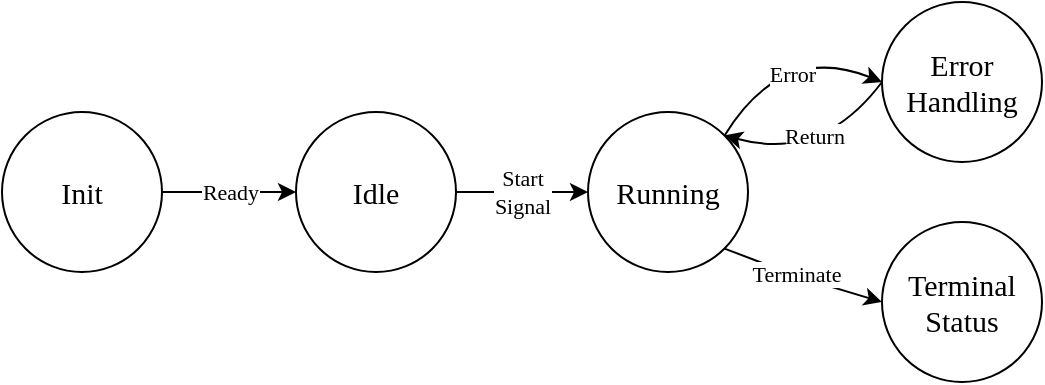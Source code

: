 <mxfile version="26.2.13">
  <diagram name="Page-1" id="h1aXrm5FS_1oXh-nC2EY">
    <mxGraphModel dx="440" dy="298" grid="1" gridSize="10" guides="1" tooltips="1" connect="1" arrows="1" fold="1" page="1" pageScale="1" pageWidth="850" pageHeight="1100" math="0" shadow="0">
      <root>
        <mxCell id="0" />
        <mxCell id="1" parent="0" />
        <mxCell id="lKuLbumpar8D76JXmIPF-4" value="&lt;span&gt;Running&lt;/span&gt;" style="ellipse;whiteSpace=wrap;html=1;aspect=fixed;fontFamily=Times New Roman;fontSize=15;" vertex="1" parent="1">
          <mxGeometry x="393" y="235" width="80" height="80" as="geometry" />
        </mxCell>
        <mxCell id="lKuLbumpar8D76JXmIPF-5" value="&lt;span&gt;Idle&lt;/span&gt;" style="ellipse;whiteSpace=wrap;html=1;aspect=fixed;fontSize=15;fontFamily=Times New Roman;" vertex="1" parent="1">
          <mxGeometry x="247" y="235" width="80" height="80" as="geometry" />
        </mxCell>
        <mxCell id="lKuLbumpar8D76JXmIPF-6" value="&lt;span&gt;Init&lt;/span&gt;" style="ellipse;whiteSpace=wrap;html=1;aspect=fixed;fontSize=15;fontFamily=Times New Roman;" vertex="1" parent="1">
          <mxGeometry x="100" y="235" width="80" height="80" as="geometry" />
        </mxCell>
        <mxCell id="lKuLbumpar8D76JXmIPF-2" value="&lt;font&gt;Error&lt;/font&gt;&lt;div&gt;&lt;font&gt;Handling&lt;/font&gt;&lt;/div&gt;" style="ellipse;whiteSpace=wrap;html=1;aspect=fixed;fontFamily=Times New Roman;fontSize=15;" vertex="1" parent="1">
          <mxGeometry x="540" y="180" width="80" height="80" as="geometry" />
        </mxCell>
        <mxCell id="lKuLbumpar8D76JXmIPF-3" value="&lt;span&gt;Terminal&lt;/span&gt;&lt;div&gt;&lt;span&gt;Status&lt;/span&gt;&lt;/div&gt;" style="ellipse;whiteSpace=wrap;html=1;aspect=fixed;fontFamily=Times New Roman;fontSize=15;" vertex="1" parent="1">
          <mxGeometry x="540" y="290" width="80" height="80" as="geometry" />
        </mxCell>
        <mxCell id="lKuLbumpar8D76JXmIPF-10" value="" style="endArrow=classic;html=1;rounded=0;exitX=1;exitY=0.5;exitDx=0;exitDy=0;entryX=0;entryY=0.5;entryDx=0;entryDy=0;" edge="1" parent="1" source="lKuLbumpar8D76JXmIPF-6" target="lKuLbumpar8D76JXmIPF-5">
          <mxGeometry relative="1" as="geometry">
            <mxPoint x="180" y="360" as="sourcePoint" />
            <mxPoint x="280" y="360" as="targetPoint" />
          </mxGeometry>
        </mxCell>
        <mxCell id="lKuLbumpar8D76JXmIPF-11" value="Ready" style="edgeLabel;resizable=0;html=1;;align=center;verticalAlign=middle;fontFamily=Times New Roman;" connectable="0" vertex="1" parent="lKuLbumpar8D76JXmIPF-10">
          <mxGeometry relative="1" as="geometry" />
        </mxCell>
        <mxCell id="lKuLbumpar8D76JXmIPF-12" value="" style="endArrow=classic;html=1;rounded=0;exitX=1;exitY=0.5;exitDx=0;exitDy=0;entryX=0;entryY=0.5;entryDx=0;entryDy=0;" edge="1" parent="1" source="lKuLbumpar8D76JXmIPF-5" target="lKuLbumpar8D76JXmIPF-4">
          <mxGeometry relative="1" as="geometry">
            <mxPoint x="320" y="350" as="sourcePoint" />
            <mxPoint x="420" y="350" as="targetPoint" />
          </mxGeometry>
        </mxCell>
        <mxCell id="lKuLbumpar8D76JXmIPF-13" value="&lt;font face=&quot;Times New Roman&quot;&gt;Start&lt;/font&gt;&lt;div&gt;&lt;font face=&quot;Times New Roman&quot;&gt;Signal&lt;/font&gt;&lt;/div&gt;" style="edgeLabel;resizable=0;html=1;;align=center;verticalAlign=middle;" connectable="0" vertex="1" parent="lKuLbumpar8D76JXmIPF-12">
          <mxGeometry relative="1" as="geometry" />
        </mxCell>
        <mxCell id="lKuLbumpar8D76JXmIPF-17" value="" style="endArrow=classic;html=1;rounded=0;exitX=1;exitY=0;exitDx=0;exitDy=0;entryX=0;entryY=0.5;entryDx=0;entryDy=0;curved=1;" edge="1" parent="1" source="lKuLbumpar8D76JXmIPF-4" target="lKuLbumpar8D76JXmIPF-2">
          <mxGeometry relative="1" as="geometry">
            <mxPoint x="450" y="180" as="sourcePoint" />
            <mxPoint x="550" y="180" as="targetPoint" />
            <Array as="points">
              <mxPoint x="490" y="200" />
            </Array>
          </mxGeometry>
        </mxCell>
        <mxCell id="lKuLbumpar8D76JXmIPF-18" value="&lt;font face=&quot;Times New Roman&quot;&gt;Error&lt;/font&gt;" style="edgeLabel;resizable=0;html=1;;align=center;verticalAlign=middle;" connectable="0" vertex="1" parent="lKuLbumpar8D76JXmIPF-17">
          <mxGeometry relative="1" as="geometry">
            <mxPoint x="5" y="15" as="offset" />
          </mxGeometry>
        </mxCell>
        <mxCell id="lKuLbumpar8D76JXmIPF-19" value="" style="endArrow=classic;html=1;rounded=0;exitX=0;exitY=0.5;exitDx=0;exitDy=0;entryX=1;entryY=0;entryDx=0;entryDy=0;curved=1;" edge="1" parent="1" source="lKuLbumpar8D76JXmIPF-2" target="lKuLbumpar8D76JXmIPF-4">
          <mxGeometry relative="1" as="geometry">
            <mxPoint x="380" y="350" as="sourcePoint" />
            <mxPoint x="480" y="350" as="targetPoint" />
            <Array as="points">
              <mxPoint x="510" y="260" />
            </Array>
          </mxGeometry>
        </mxCell>
        <mxCell id="lKuLbumpar8D76JXmIPF-20" value="&lt;font face=&quot;Times New Roman&quot;&gt;Return&lt;/font&gt;" style="edgeLabel;resizable=0;html=1;;align=center;verticalAlign=middle;" connectable="0" vertex="1" parent="lKuLbumpar8D76JXmIPF-19">
          <mxGeometry relative="1" as="geometry">
            <mxPoint x="-4" y="-13" as="offset" />
          </mxGeometry>
        </mxCell>
        <mxCell id="lKuLbumpar8D76JXmIPF-21" value="" style="endArrow=classic;html=1;rounded=0;exitX=1;exitY=1;exitDx=0;exitDy=0;entryX=0;entryY=0.5;entryDx=0;entryDy=0;curved=0;" edge="1" parent="1" source="lKuLbumpar8D76JXmIPF-4" target="lKuLbumpar8D76JXmIPF-3">
          <mxGeometry relative="1" as="geometry">
            <mxPoint x="461.284" y="301.284" as="sourcePoint" />
            <mxPoint x="540" y="328" as="targetPoint" />
            <Array as="points">
              <mxPoint x="500" y="318" />
            </Array>
          </mxGeometry>
        </mxCell>
        <mxCell id="lKuLbumpar8D76JXmIPF-22" value="&lt;font face=&quot;Times New Roman&quot;&gt;Terminate&lt;/font&gt;" style="edgeLabel;resizable=0;html=1;;align=center;verticalAlign=middle;" connectable="0" vertex="1" parent="lKuLbumpar8D76JXmIPF-21">
          <mxGeometry relative="1" as="geometry">
            <mxPoint x="-3" y="-2" as="offset" />
          </mxGeometry>
        </mxCell>
      </root>
    </mxGraphModel>
  </diagram>
</mxfile>
